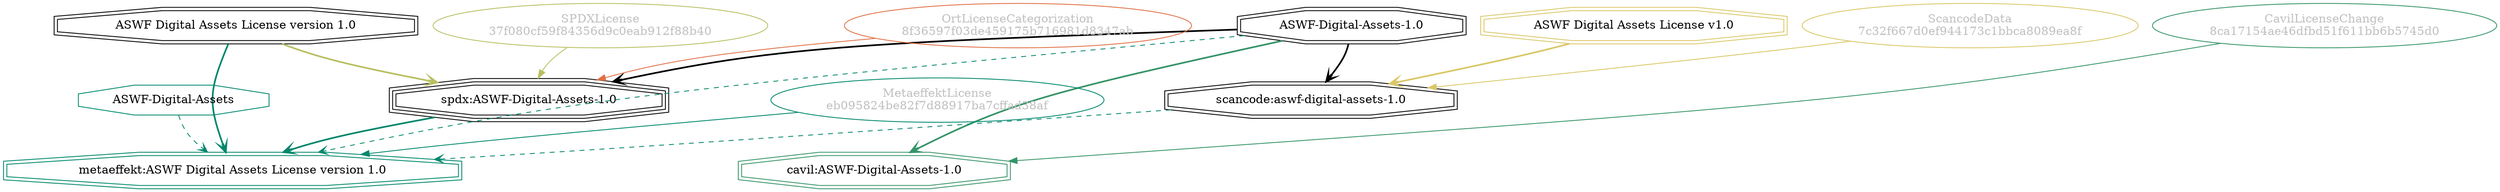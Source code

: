 strict digraph {
    node [shape=box];
    graph [splines=curved];
    204 [label="SPDXLicense\n37f080cf59f84356d9c0eab912f88b40"
        ,fontcolor=gray
        ,color="#b8bf62"
        ,fillcolor="beige;1"
        ,shape=ellipse];
    205 [label="spdx:ASWF-Digital-Assets-1.0"
        ,shape=tripleoctagon];
    206 [label="ASWF-Digital-Assets-1.0"
        ,shape=doubleoctagon];
    207 [label="ASWF Digital Assets License version 1.0"
        ,shape=doubleoctagon];
    12074 [label="ScancodeData\n7c32f667d0ef944173c1bbca8089ea8f"
          ,fontcolor=gray
          ,color="#dac767"
          ,fillcolor="beige;1"
          ,shape=ellipse];
    12075 [label="scancode:aswf-digital-assets-1.0"
          ,shape=doubleoctagon];
    12076 [label="ASWF Digital Assets License v1.0"
          ,color="#dac767"
          ,shape=doubleoctagon];
    28488 [label="OrtLicenseCategorization\n8f36597f03de459175b716981d8347ab"
          ,fontcolor=gray
          ,color="#e06f45"
          ,fillcolor="beige;1"
          ,shape=ellipse];
    36412 [label="CavilLicenseChange\n8ca17154ae46dfbd51f611bb6b5745d0"
          ,fontcolor=gray
          ,color="#379469"
          ,fillcolor="beige;1"
          ,shape=ellipse];
    36413 [label="cavil:ASWF-Digital-Assets-1.0"
          ,color="#379469"
          ,shape=doubleoctagon];
    38350 [label="MetaeffektLicense\neb095824be82f7d88917ba7cffad38af"
          ,fontcolor=gray
          ,color="#00876c"
          ,fillcolor="beige;1"
          ,shape=ellipse];
    38351 [label="metaeffekt:ASWF Digital Assets License version 1.0"
          ,color="#00876c"
          ,shape=doubleoctagon];
    38352 [label="ASWF-Digital-Assets"
          ,color="#00876c"
          ,shape=octagon];
    204 -> 205 [weight=0.5
               ,color="#b8bf62"];
    205 -> 38351 [style=bold
                 ,arrowhead=vee
                 ,weight=0.7
                 ,color="#00876c"];
    206 -> 205 [style=bold
               ,arrowhead=vee
               ,weight=0.7];
    206 -> 12075 [style=bold
                 ,arrowhead=vee
                 ,weight=0.7];
    206 -> 36413 [style=bold
                 ,arrowhead=vee
                 ,weight=0.7
                 ,color="#379469"];
    206 -> 36413 [style=bold
                 ,arrowhead=vee
                 ,weight=0.7
                 ,color="#379469"];
    206 -> 38351 [style=dashed
                 ,arrowhead=vee
                 ,weight=0.5
                 ,color="#00876c"];
    207 -> 205 [style=bold
               ,arrowhead=vee
               ,weight=0.7
               ,color="#b8bf62"];
    207 -> 38351 [style=bold
                 ,arrowhead=vee
                 ,weight=0.7
                 ,color="#00876c"];
    207 -> 38351 [style=bold
                 ,arrowhead=vee
                 ,weight=0.7
                 ,color="#00876c"];
    12074 -> 12075 [weight=0.5
                   ,color="#dac767"];
    12075 -> 38351 [style=dashed
                   ,arrowhead=vee
                   ,weight=0.5
                   ,color="#00876c"];
    12076 -> 12075 [style=bold
                   ,arrowhead=vee
                   ,weight=0.7
                   ,color="#dac767"];
    28488 -> 205 [weight=0.5
                 ,color="#e06f45"];
    36412 -> 36413 [weight=0.5
                   ,color="#379469"];
    38350 -> 38351 [weight=0.5
                   ,color="#00876c"];
    38352 -> 38351 [style=dashed
                   ,arrowhead=vee
                   ,weight=0.5
                   ,color="#00876c"];
}

